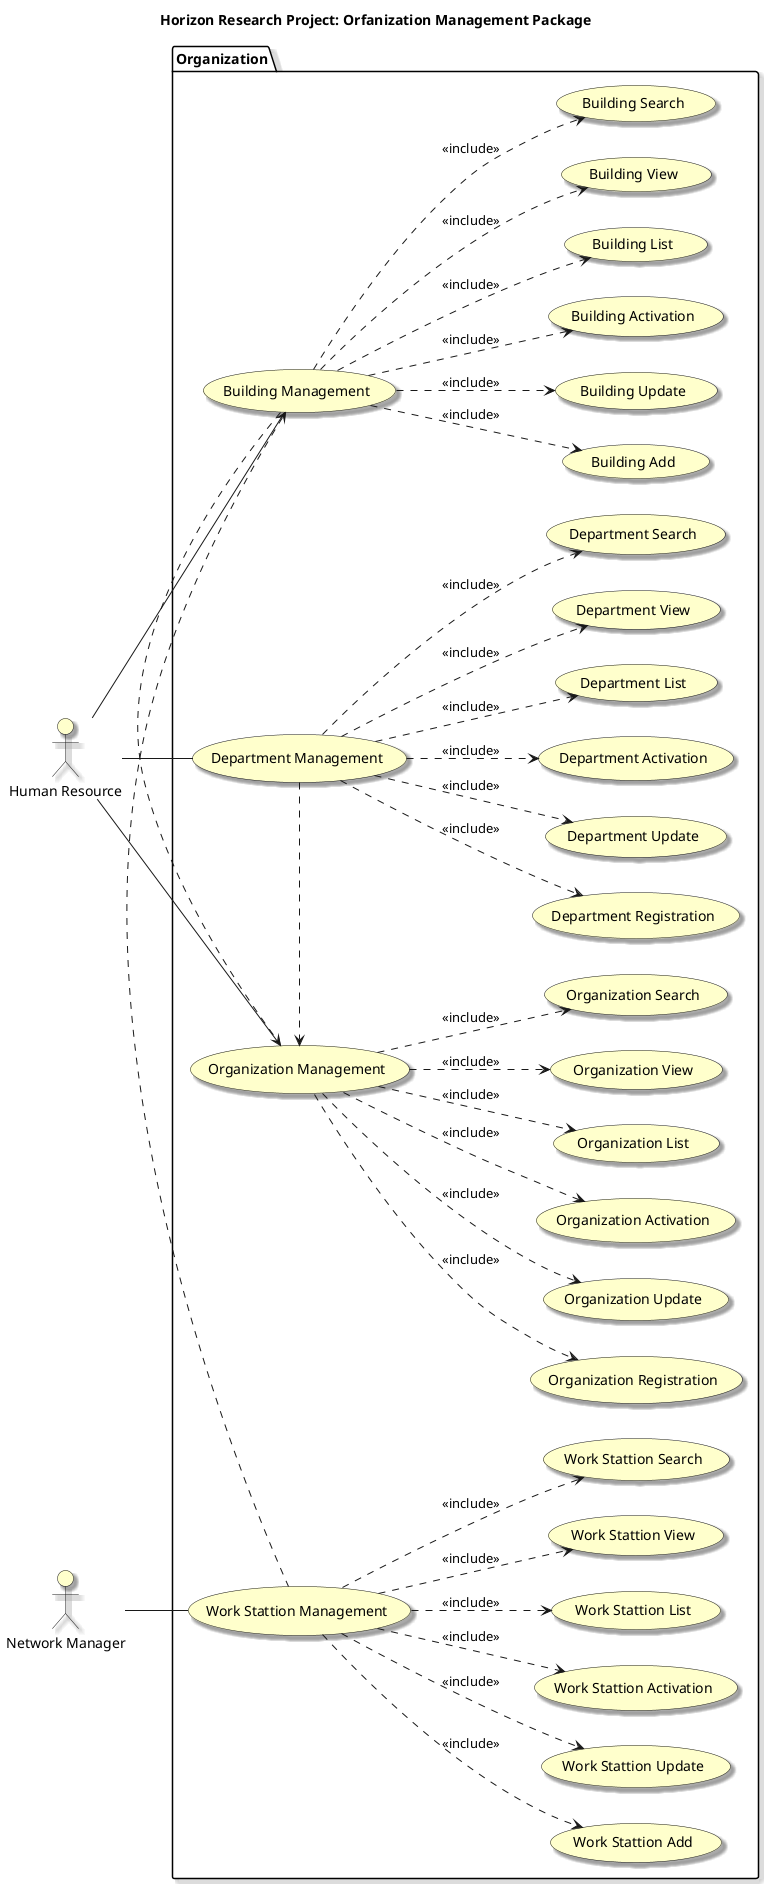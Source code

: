 @startuml
left to right direction

skinparam useCaseBackgroundColor #Business
skinparam actorBackgroundColor #Business
skinparam Shadowing True

title Horizon Research Project: Orfanization Management Package

:Human Resource: as HR
:Network Manager: as NetworkManager

package "Organization"{
    usecase "Organization Management" as organizationManagement
    usecase "Organization Registration" as organizationRegistration
    usecase "Organization Update" as organizationUpdate
    usecase "Organization Activation" as organizationActivation
    usecase "Organization List" as organizationList
    usecase "Organization View" as organizationView
    usecase "Organization Search" as organizationSearch
    usecase "Department Management" as departmentManagement
    usecase "Department Registration" as departmentRegistration
    usecase "Department Update" as departmentUpdate
    usecase "Department Activation" as departmentActivation
    usecase "Department List" as departmentList
    usecase "Department View" as departmentView
    usecase "Department Search" as departmentSearch
    usecase "Building Management" as buildingManagement
    usecase "Building Add" as buildingAdd
    usecase "Building Update" as buildingUpdate
    usecase "Building Activation" as buildingActivation
    usecase "Building List" as buildingList
    usecase "Building View" as buildingView
    usecase "Building Search" as buildingSearch
    usecase "Work Stattion Management" as workStationManagement
    usecase "Work Stattion Add" as workStationAdd
    usecase "Work Stattion Update" as workStationUpdate
    usecase "Work Stattion Activation" as workStationActivation
    usecase "Work Stattion List" as workStationList
    usecase "Work Stattion View" as workStationView
    usecase "Work Stattion Search" as workStationSearch
}

HR -- departmentManagement
HR -- organizationManagement
HR -- buildingManagement
NetworkManager -- workStationManagement

departmentManagement .> organizationManagement
buildingManagement <. workStationManagement
buildingManagement .> organizationManagement

organizationManagement ..> organizationRegistration : <<include>>
organizationManagement ..> organizationUpdate : <<include>>
organizationManagement ..> organizationActivation : <<include>>
organizationManagement ..> organizationList : <<include>>
organizationManagement ..> organizationView : <<include>>
organizationManagement ..> organizationSearch : <<include>>
departmentManagement ..> departmentRegistration : <<include>>
departmentManagement ..> departmentUpdate : <<include>>
departmentManagement ..> departmentActivation : <<include>>
departmentManagement ..> departmentList : <<include>>
departmentManagement ..> departmentView : <<include>>
departmentManagement ..> departmentSearch : <<include>>
buildingManagement ..> buildingAdd : <<include>>
buildingManagement ..> buildingUpdate : <<include>>
buildingManagement ..> buildingActivation : <<include>>
buildingManagement ..> buildingList : <<include>>
buildingManagement ..> buildingView : <<include>>
buildingManagement ..> buildingSearch : <<include>>
workStationManagement ..> workStationAdd : <<include>>
workStationManagement ..> workStationUpdate : <<include>>
workStationManagement ..> workStationActivation : <<include>>
workStationManagement ..> workStationList : <<include>>
workStationManagement ..> workStationView : <<include>>
workStationManagement ..> workStationSearch : <<include>>


@enduml
